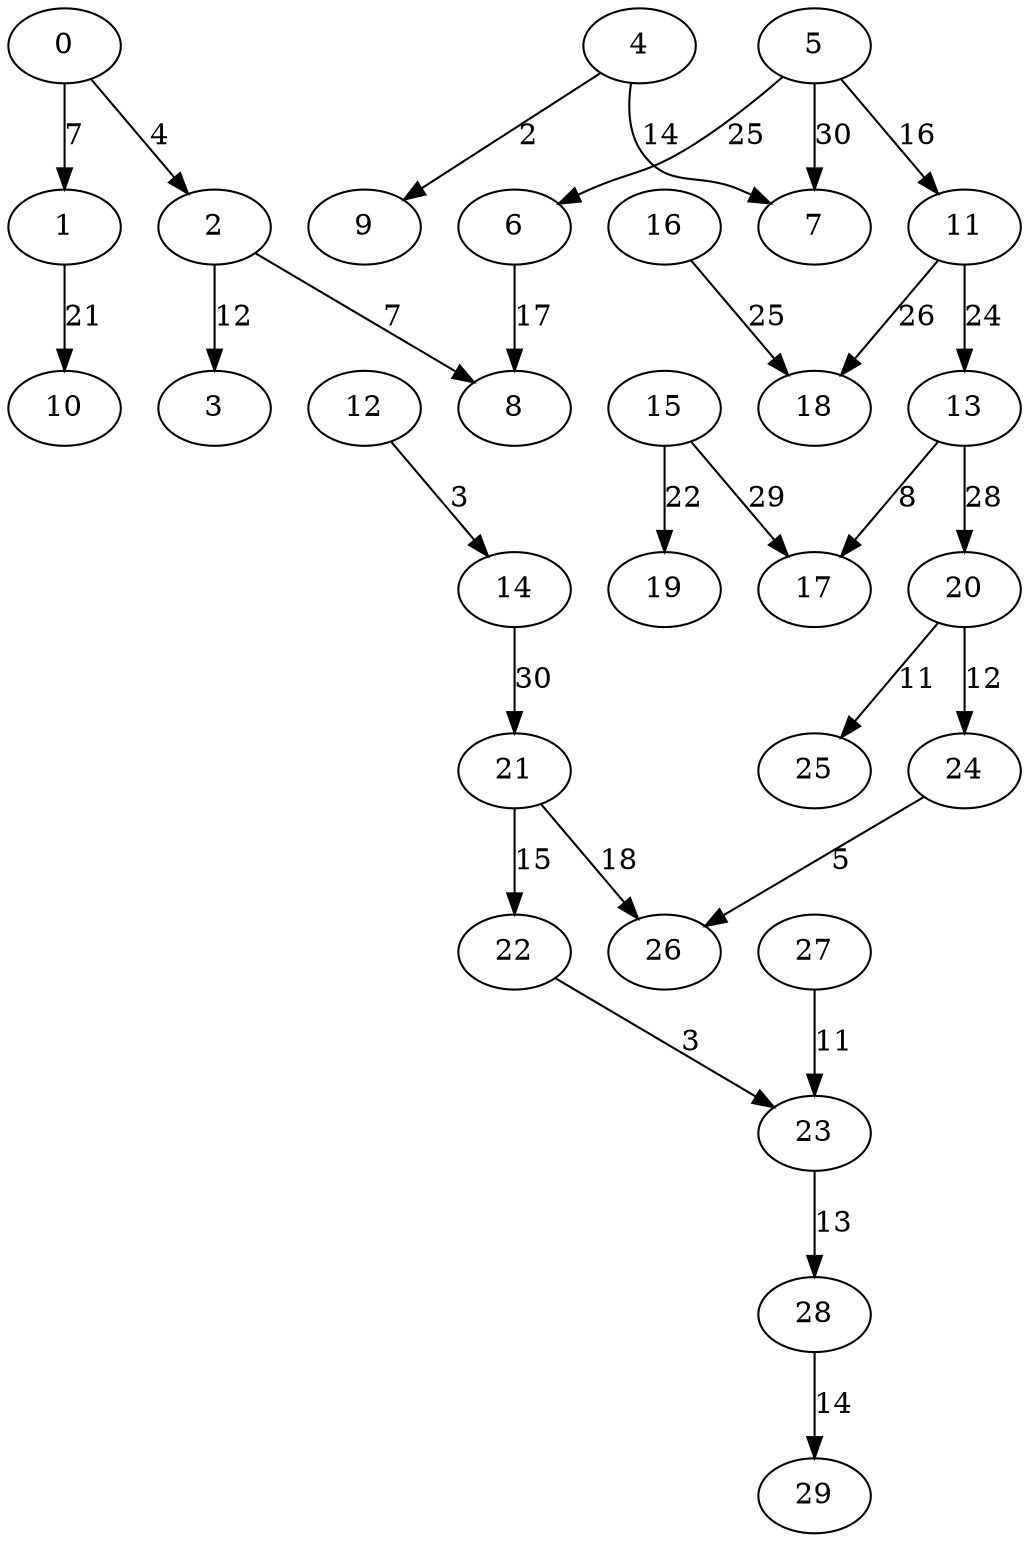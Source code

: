 digraph grafoBarabasiAlbert_n_30_d_4_KruskalI {
0;
1;
2;
3;
4;
5;
6;
7;
8;
9;
10;
11;
12;
13;
14;
15;
16;
17;
18;
19;
20;
21;
22;
23;
24;
25;
26;
27;
28;
29;
14 -> 21[label=30 weight=30];
5 -> 7[label=30 weight=30];
15 -> 17[label=29 weight=29];
13 -> 20[label=28 weight=28];
11 -> 18[label=26 weight=26];
16 -> 18[label=25 weight=25];
5 -> 6[label=25 weight=25];
11 -> 13[label=24 weight=24];
15 -> 19[label=22 weight=22];
1 -> 10[label=21 weight=21];
21 -> 26[label=18 weight=18];
6 -> 8[label=17 weight=17];
5 -> 11[label=16 weight=16];
21 -> 22[label=15 weight=15];
28 -> 29[label=14 weight=14];
4 -> 7[label=14 weight=14];
23 -> 28[label=13 weight=13];
2 -> 3[label=12 weight=12];
20 -> 24[label=12 weight=12];
20 -> 25[label=11 weight=11];
27 -> 23[label=11 weight=11];
13 -> 17[label=8 weight=8];
0 -> 1[label=7 weight=7];
2 -> 8[label=7 weight=7];
24 -> 26[label=5 weight=5];
0 -> 2[label=4 weight=4];
12 -> 14[label=3 weight=3];
22 -> 23[label=3 weight=3];
4 -> 9[label=2 weight=2];
}